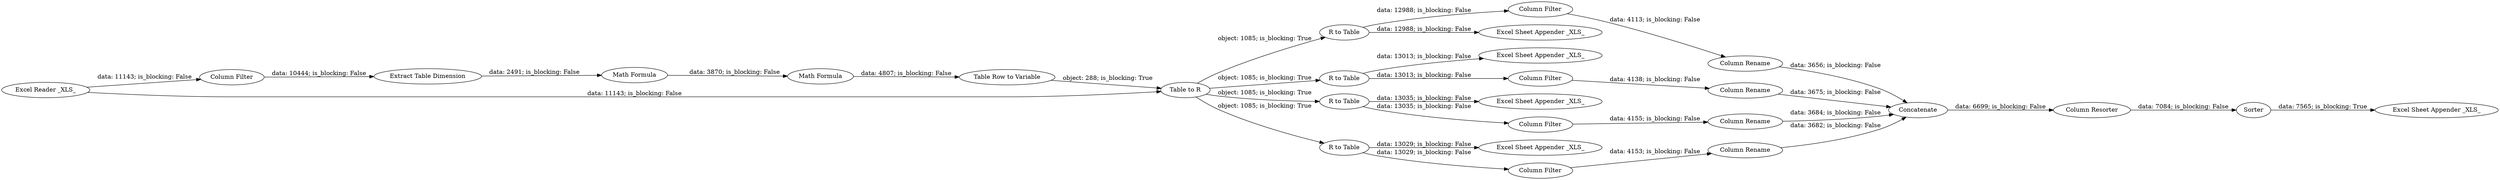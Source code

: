 digraph {
	"-8910136271013825657_40" [label="Excel Sheet Appender _XLS_"]
	"-8910136271013825657_43" [label="Excel Sheet Appender _XLS_"]
	"-8910136271013825657_24" [label="Column Filter"]
	"-8910136271013825657_29" [label="Column Rename"]
	"-8910136271013825657_7" [label="Column Filter"]
	"-8910136271013825657_22" [label="Column Filter"]
	"-8910136271013825657_14" [label="Math Formula"]
	"-8910136271013825657_15" [label="Math Formula"]
	"-8910136271013825657_32" [label="Column Resorter"]
	"-8910136271013825657_42" [label="Excel Sheet Appender _XLS_"]
	"-8910136271013825657_3" [label="Excel Reader _XLS_"]
	"-8910136271013825657_17" [label="Table to R"]
	"-8910136271013825657_39" [label="Excel Sheet Appender _XLS_"]
	"-8910136271013825657_18" [label="R to Table"]
	"-8910136271013825657_19" [label="R to Table"]
	"-8910136271013825657_21" [label="R to Table"]
	"-8910136271013825657_41" [label="Excel Sheet Appender _XLS_"]
	"-8910136271013825657_13" [label="Extract Table Dimension"]
	"-8910136271013825657_20" [label="R to Table"]
	"-8910136271013825657_30" [label="Column Rename"]
	"-8910136271013825657_33" [label=Sorter]
	"-8910136271013825657_27" [label="Column Rename"]
	"-8910136271013825657_28" [label="Column Rename"]
	"-8910136271013825657_31" [label=Concatenate]
	"-8910136271013825657_16" [label="Table Row to Variable"]
	"-8910136271013825657_23" [label="Column Filter"]
	"-8910136271013825657_25" [label="Column Filter"]
	"-8910136271013825657_20" -> "-8910136271013825657_43" [label="data: 13029; is_blocking: False"]
	"-8910136271013825657_30" -> "-8910136271013825657_31" [label="data: 3684; is_blocking: False"]
	"-8910136271013825657_13" -> "-8910136271013825657_14" [label="data: 2491; is_blocking: False"]
	"-8910136271013825657_19" -> "-8910136271013825657_39" [label="data: 13013; is_blocking: False"]
	"-8910136271013825657_17" -> "-8910136271013825657_21" [label="object: 1085; is_blocking: True"]
	"-8910136271013825657_18" -> "-8910136271013825657_42" [label="data: 12988; is_blocking: False"]
	"-8910136271013825657_14" -> "-8910136271013825657_15" [label="data: 3870; is_blocking: False"]
	"-8910136271013825657_7" -> "-8910136271013825657_13" [label="data: 10444; is_blocking: False"]
	"-8910136271013825657_3" -> "-8910136271013825657_7" [label="data: 11143; is_blocking: False"]
	"-8910136271013825657_17" -> "-8910136271013825657_20" [label="object: 1085; is_blocking: True"]
	"-8910136271013825657_28" -> "-8910136271013825657_31" [label="data: 3675; is_blocking: False"]
	"-8910136271013825657_21" -> "-8910136271013825657_25" [label="data: 13035; is_blocking: False"]
	"-8910136271013825657_19" -> "-8910136271013825657_23" [label="data: 13013; is_blocking: False"]
	"-8910136271013825657_23" -> "-8910136271013825657_28" [label="data: 4138; is_blocking: False"]
	"-8910136271013825657_17" -> "-8910136271013825657_18" [label="object: 1085; is_blocking: True"]
	"-8910136271013825657_32" -> "-8910136271013825657_33" [label="data: 7084; is_blocking: False"]
	"-8910136271013825657_24" -> "-8910136271013825657_29" [label="data: 4153; is_blocking: False"]
	"-8910136271013825657_29" -> "-8910136271013825657_31" [label="data: 3682; is_blocking: False"]
	"-8910136271013825657_3" -> "-8910136271013825657_17" [label="data: 11143; is_blocking: False"]
	"-8910136271013825657_16" -> "-8910136271013825657_17" [label="object: 288; is_blocking: True"]
	"-8910136271013825657_25" -> "-8910136271013825657_30" [label="data: 4155; is_blocking: False"]
	"-8910136271013825657_33" -> "-8910136271013825657_40" [label="data: 7565; is_blocking: True"]
	"-8910136271013825657_31" -> "-8910136271013825657_32" [label="data: 6699; is_blocking: False"]
	"-8910136271013825657_20" -> "-8910136271013825657_24" [label="data: 13029; is_blocking: False"]
	"-8910136271013825657_15" -> "-8910136271013825657_16" [label="data: 4807; is_blocking: False"]
	"-8910136271013825657_27" -> "-8910136271013825657_31" [label="data: 3656; is_blocking: False"]
	"-8910136271013825657_22" -> "-8910136271013825657_27" [label="data: 4113; is_blocking: False"]
	"-8910136271013825657_18" -> "-8910136271013825657_22" [label="data: 12988; is_blocking: False"]
	"-8910136271013825657_21" -> "-8910136271013825657_41" [label="data: 13035; is_blocking: False"]
	"-8910136271013825657_17" -> "-8910136271013825657_19" [label="object: 1085; is_blocking: True"]
	rankdir=LR
}
